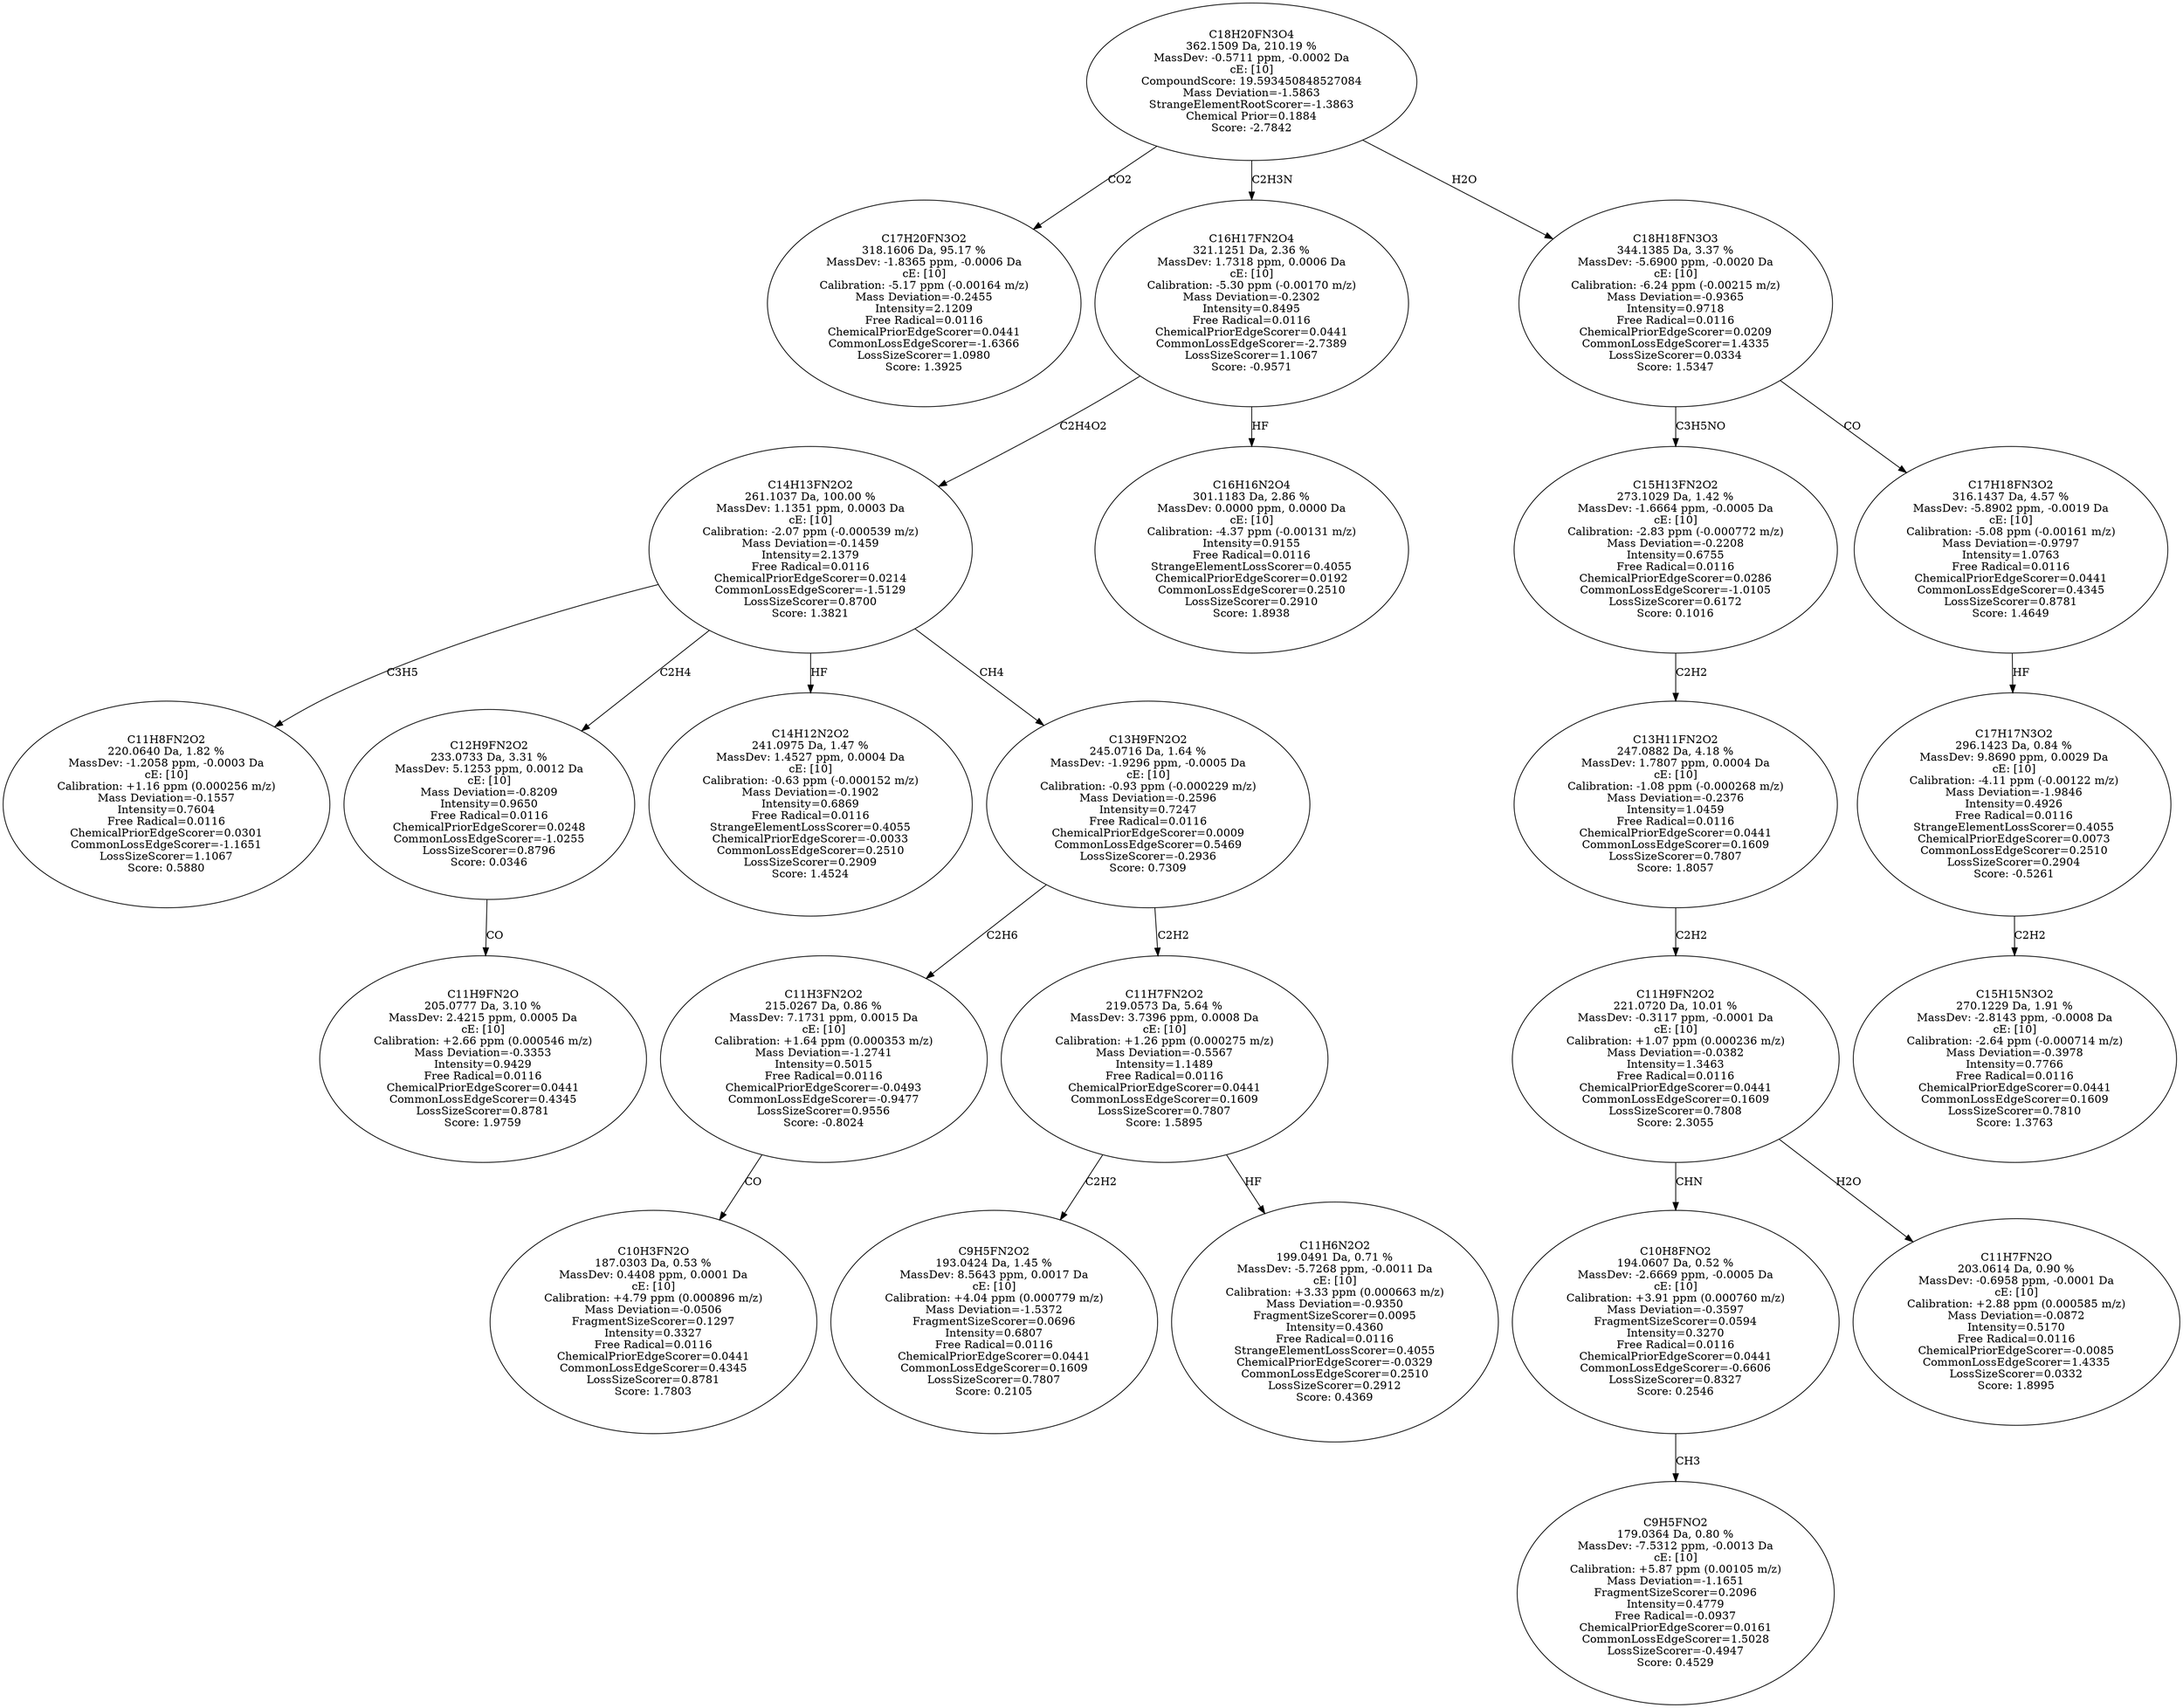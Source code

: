 strict digraph {
v1 [label="C17H20FN3O2\n318.1606 Da, 95.17 %\nMassDev: -1.8365 ppm, -0.0006 Da\ncE: [10]\nCalibration: -5.17 ppm (-0.00164 m/z)\nMass Deviation=-0.2455\nIntensity=2.1209\nFree Radical=0.0116\nChemicalPriorEdgeScorer=0.0441\nCommonLossEdgeScorer=-1.6366\nLossSizeScorer=1.0980\nScore: 1.3925"];
v2 [label="C11H8FN2O2\n220.0640 Da, 1.82 %\nMassDev: -1.2058 ppm, -0.0003 Da\ncE: [10]\nCalibration: +1.16 ppm (0.000256 m/z)\nMass Deviation=-0.1557\nIntensity=0.7604\nFree Radical=0.0116\nChemicalPriorEdgeScorer=0.0301\nCommonLossEdgeScorer=-1.1651\nLossSizeScorer=1.1067\nScore: 0.5880"];
v3 [label="C11H9FN2O\n205.0777 Da, 3.10 %\nMassDev: 2.4215 ppm, 0.0005 Da\ncE: [10]\nCalibration: +2.66 ppm (0.000546 m/z)\nMass Deviation=-0.3353\nIntensity=0.9429\nFree Radical=0.0116\nChemicalPriorEdgeScorer=0.0441\nCommonLossEdgeScorer=0.4345\nLossSizeScorer=0.8781\nScore: 1.9759"];
v4 [label="C12H9FN2O2\n233.0733 Da, 3.31 %\nMassDev: 5.1253 ppm, 0.0012 Da\ncE: [10]\nMass Deviation=-0.8209\nIntensity=0.9650\nFree Radical=0.0116\nChemicalPriorEdgeScorer=0.0248\nCommonLossEdgeScorer=-1.0255\nLossSizeScorer=0.8796\nScore: 0.0346"];
v5 [label="C14H12N2O2\n241.0975 Da, 1.47 %\nMassDev: 1.4527 ppm, 0.0004 Da\ncE: [10]\nCalibration: -0.63 ppm (-0.000152 m/z)\nMass Deviation=-0.1902\nIntensity=0.6869\nFree Radical=0.0116\nStrangeElementLossScorer=0.4055\nChemicalPriorEdgeScorer=-0.0033\nCommonLossEdgeScorer=0.2510\nLossSizeScorer=0.2909\nScore: 1.4524"];
v6 [label="C10H3FN2O\n187.0303 Da, 0.53 %\nMassDev: 0.4408 ppm, 0.0001 Da\ncE: [10]\nCalibration: +4.79 ppm (0.000896 m/z)\nMass Deviation=-0.0506\nFragmentSizeScorer=0.1297\nIntensity=0.3327\nFree Radical=0.0116\nChemicalPriorEdgeScorer=0.0441\nCommonLossEdgeScorer=0.4345\nLossSizeScorer=0.8781\nScore: 1.7803"];
v7 [label="C11H3FN2O2\n215.0267 Da, 0.86 %\nMassDev: 7.1731 ppm, 0.0015 Da\ncE: [10]\nCalibration: +1.64 ppm (0.000353 m/z)\nMass Deviation=-1.2741\nIntensity=0.5015\nFree Radical=0.0116\nChemicalPriorEdgeScorer=-0.0493\nCommonLossEdgeScorer=-0.9477\nLossSizeScorer=0.9556\nScore: -0.8024"];
v8 [label="C9H5FN2O2\n193.0424 Da, 1.45 %\nMassDev: 8.5643 ppm, 0.0017 Da\ncE: [10]\nCalibration: +4.04 ppm (0.000779 m/z)\nMass Deviation=-1.5372\nFragmentSizeScorer=0.0696\nIntensity=0.6807\nFree Radical=0.0116\nChemicalPriorEdgeScorer=0.0441\nCommonLossEdgeScorer=0.1609\nLossSizeScorer=0.7807\nScore: 0.2105"];
v9 [label="C11H6N2O2\n199.0491 Da, 0.71 %\nMassDev: -5.7268 ppm, -0.0011 Da\ncE: [10]\nCalibration: +3.33 ppm (0.000663 m/z)\nMass Deviation=-0.9350\nFragmentSizeScorer=0.0095\nIntensity=0.4360\nFree Radical=0.0116\nStrangeElementLossScorer=0.4055\nChemicalPriorEdgeScorer=-0.0329\nCommonLossEdgeScorer=0.2510\nLossSizeScorer=0.2912\nScore: 0.4369"];
v10 [label="C11H7FN2O2\n219.0573 Da, 5.64 %\nMassDev: 3.7396 ppm, 0.0008 Da\ncE: [10]\nCalibration: +1.26 ppm (0.000275 m/z)\nMass Deviation=-0.5567\nIntensity=1.1489\nFree Radical=0.0116\nChemicalPriorEdgeScorer=0.0441\nCommonLossEdgeScorer=0.1609\nLossSizeScorer=0.7807\nScore: 1.5895"];
v11 [label="C13H9FN2O2\n245.0716 Da, 1.64 %\nMassDev: -1.9296 ppm, -0.0005 Da\ncE: [10]\nCalibration: -0.93 ppm (-0.000229 m/z)\nMass Deviation=-0.2596\nIntensity=0.7247\nFree Radical=0.0116\nChemicalPriorEdgeScorer=0.0009\nCommonLossEdgeScorer=0.5469\nLossSizeScorer=-0.2936\nScore: 0.7309"];
v12 [label="C14H13FN2O2\n261.1037 Da, 100.00 %\nMassDev: 1.1351 ppm, 0.0003 Da\ncE: [10]\nCalibration: -2.07 ppm (-0.000539 m/z)\nMass Deviation=-0.1459\nIntensity=2.1379\nFree Radical=0.0116\nChemicalPriorEdgeScorer=0.0214\nCommonLossEdgeScorer=-1.5129\nLossSizeScorer=0.8700\nScore: 1.3821"];
v13 [label="C16H16N2O4\n301.1183 Da, 2.86 %\nMassDev: 0.0000 ppm, 0.0000 Da\ncE: [10]\nCalibration: -4.37 ppm (-0.00131 m/z)\nIntensity=0.9155\nFree Radical=0.0116\nStrangeElementLossScorer=0.4055\nChemicalPriorEdgeScorer=0.0192\nCommonLossEdgeScorer=0.2510\nLossSizeScorer=0.2910\nScore: 1.8938"];
v14 [label="C16H17FN2O4\n321.1251 Da, 2.36 %\nMassDev: 1.7318 ppm, 0.0006 Da\ncE: [10]\nCalibration: -5.30 ppm (-0.00170 m/z)\nMass Deviation=-0.2302\nIntensity=0.8495\nFree Radical=0.0116\nChemicalPriorEdgeScorer=0.0441\nCommonLossEdgeScorer=-2.7389\nLossSizeScorer=1.1067\nScore: -0.9571"];
v15 [label="C9H5FNO2\n179.0364 Da, 0.80 %\nMassDev: -7.5312 ppm, -0.0013 Da\ncE: [10]\nCalibration: +5.87 ppm (0.00105 m/z)\nMass Deviation=-1.1651\nFragmentSizeScorer=0.2096\nIntensity=0.4779\nFree Radical=-0.0937\nChemicalPriorEdgeScorer=0.0161\nCommonLossEdgeScorer=1.5028\nLossSizeScorer=-0.4947\nScore: 0.4529"];
v16 [label="C10H8FNO2\n194.0607 Da, 0.52 %\nMassDev: -2.6669 ppm, -0.0005 Da\ncE: [10]\nCalibration: +3.91 ppm (0.000760 m/z)\nMass Deviation=-0.3597\nFragmentSizeScorer=0.0594\nIntensity=0.3270\nFree Radical=0.0116\nChemicalPriorEdgeScorer=0.0441\nCommonLossEdgeScorer=-0.6606\nLossSizeScorer=0.8327\nScore: 0.2546"];
v17 [label="C11H7FN2O\n203.0614 Da, 0.90 %\nMassDev: -0.6958 ppm, -0.0001 Da\ncE: [10]\nCalibration: +2.88 ppm (0.000585 m/z)\nMass Deviation=-0.0872\nIntensity=0.5170\nFree Radical=0.0116\nChemicalPriorEdgeScorer=-0.0085\nCommonLossEdgeScorer=1.4335\nLossSizeScorer=0.0332\nScore: 1.8995"];
v18 [label="C11H9FN2O2\n221.0720 Da, 10.01 %\nMassDev: -0.3117 ppm, -0.0001 Da\ncE: [10]\nCalibration: +1.07 ppm (0.000236 m/z)\nMass Deviation=-0.0382\nIntensity=1.3463\nFree Radical=0.0116\nChemicalPriorEdgeScorer=0.0441\nCommonLossEdgeScorer=0.1609\nLossSizeScorer=0.7808\nScore: 2.3055"];
v19 [label="C13H11FN2O2\n247.0882 Da, 4.18 %\nMassDev: 1.7807 ppm, 0.0004 Da\ncE: [10]\nCalibration: -1.08 ppm (-0.000268 m/z)\nMass Deviation=-0.2376\nIntensity=1.0459\nFree Radical=0.0116\nChemicalPriorEdgeScorer=0.0441\nCommonLossEdgeScorer=0.1609\nLossSizeScorer=0.7807\nScore: 1.8057"];
v20 [label="C15H13FN2O2\n273.1029 Da, 1.42 %\nMassDev: -1.6664 ppm, -0.0005 Da\ncE: [10]\nCalibration: -2.83 ppm (-0.000772 m/z)\nMass Deviation=-0.2208\nIntensity=0.6755\nFree Radical=0.0116\nChemicalPriorEdgeScorer=0.0286\nCommonLossEdgeScorer=-1.0105\nLossSizeScorer=0.6172\nScore: 0.1016"];
v21 [label="C15H15N3O2\n270.1229 Da, 1.91 %\nMassDev: -2.8143 ppm, -0.0008 Da\ncE: [10]\nCalibration: -2.64 ppm (-0.000714 m/z)\nMass Deviation=-0.3978\nIntensity=0.7766\nFree Radical=0.0116\nChemicalPriorEdgeScorer=0.0441\nCommonLossEdgeScorer=0.1609\nLossSizeScorer=0.7810\nScore: 1.3763"];
v22 [label="C17H17N3O2\n296.1423 Da, 0.84 %\nMassDev: 9.8690 ppm, 0.0029 Da\ncE: [10]\nCalibration: -4.11 ppm (-0.00122 m/z)\nMass Deviation=-1.9846\nIntensity=0.4926\nFree Radical=0.0116\nStrangeElementLossScorer=0.4055\nChemicalPriorEdgeScorer=0.0073\nCommonLossEdgeScorer=0.2510\nLossSizeScorer=0.2904\nScore: -0.5261"];
v23 [label="C17H18FN3O2\n316.1437 Da, 4.57 %\nMassDev: -5.8902 ppm, -0.0019 Da\ncE: [10]\nCalibration: -5.08 ppm (-0.00161 m/z)\nMass Deviation=-0.9797\nIntensity=1.0763\nFree Radical=0.0116\nChemicalPriorEdgeScorer=0.0441\nCommonLossEdgeScorer=0.4345\nLossSizeScorer=0.8781\nScore: 1.4649"];
v24 [label="C18H18FN3O3\n344.1385 Da, 3.37 %\nMassDev: -5.6900 ppm, -0.0020 Da\ncE: [10]\nCalibration: -6.24 ppm (-0.00215 m/z)\nMass Deviation=-0.9365\nIntensity=0.9718\nFree Radical=0.0116\nChemicalPriorEdgeScorer=0.0209\nCommonLossEdgeScorer=1.4335\nLossSizeScorer=0.0334\nScore: 1.5347"];
v25 [label="C18H20FN3O4\n362.1509 Da, 210.19 %\nMassDev: -0.5711 ppm, -0.0002 Da\ncE: [10]\nCompoundScore: 19.593450848527084\nMass Deviation=-1.5863\nStrangeElementRootScorer=-1.3863\nChemical Prior=0.1884\nScore: -2.7842"];
v25 -> v1 [label="CO2"];
v12 -> v2 [label="C3H5"];
v4 -> v3 [label="CO"];
v12 -> v4 [label="C2H4"];
v12 -> v5 [label="HF"];
v7 -> v6 [label="CO"];
v11 -> v7 [label="C2H6"];
v10 -> v8 [label="C2H2"];
v10 -> v9 [label="HF"];
v11 -> v10 [label="C2H2"];
v12 -> v11 [label="CH4"];
v14 -> v12 [label="C2H4O2"];
v14 -> v13 [label="HF"];
v25 -> v14 [label="C2H3N"];
v16 -> v15 [label="CH3"];
v18 -> v16 [label="CHN"];
v18 -> v17 [label="H2O"];
v19 -> v18 [label="C2H2"];
v20 -> v19 [label="C2H2"];
v24 -> v20 [label="C3H5NO"];
v22 -> v21 [label="C2H2"];
v23 -> v22 [label="HF"];
v24 -> v23 [label="CO"];
v25 -> v24 [label="H2O"];
}